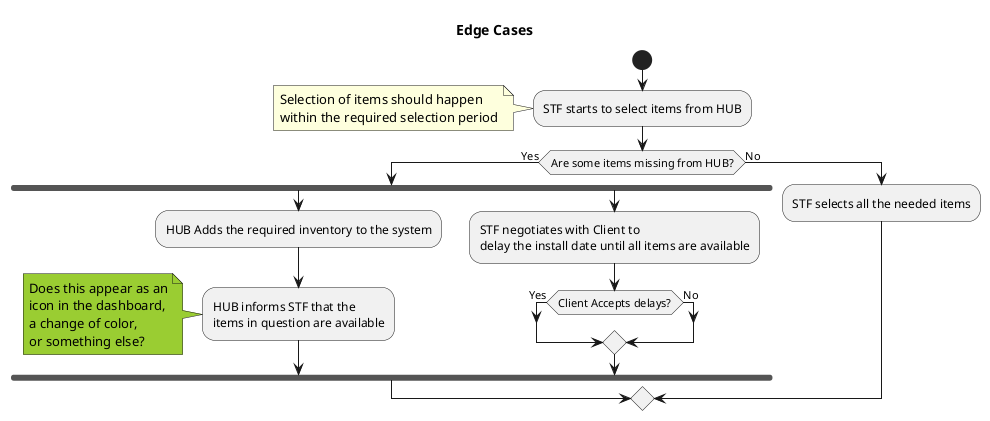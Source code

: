 ' Contains edge cases once some or all inventory items are missing
' during the date of Installation


@startuml
    title Edge Cases
    start
    
    :STF starts to select items from HUB;
    note
        Selection of items should happen
        within the required selection period
    end note

    if (Are some items missing from HUB?) then (Yes)
        fork
            :HUB Adds the required inventory to the system;
            :HUB informs STF that the
            items in question are available;
            note #YellowGreen
                Does this appear as an
                icon in the dashboard,
                a change of color, 
                or something else?
            end note
        fork again
            :STF negotiates with Client to
            delay the install date until all items are available;

            if (Client Accepts delays?) then (Yes)
            else (No)
            endif
        end fork

    else (No)
        :STF selects all the needed items;
    endif

@enduml
